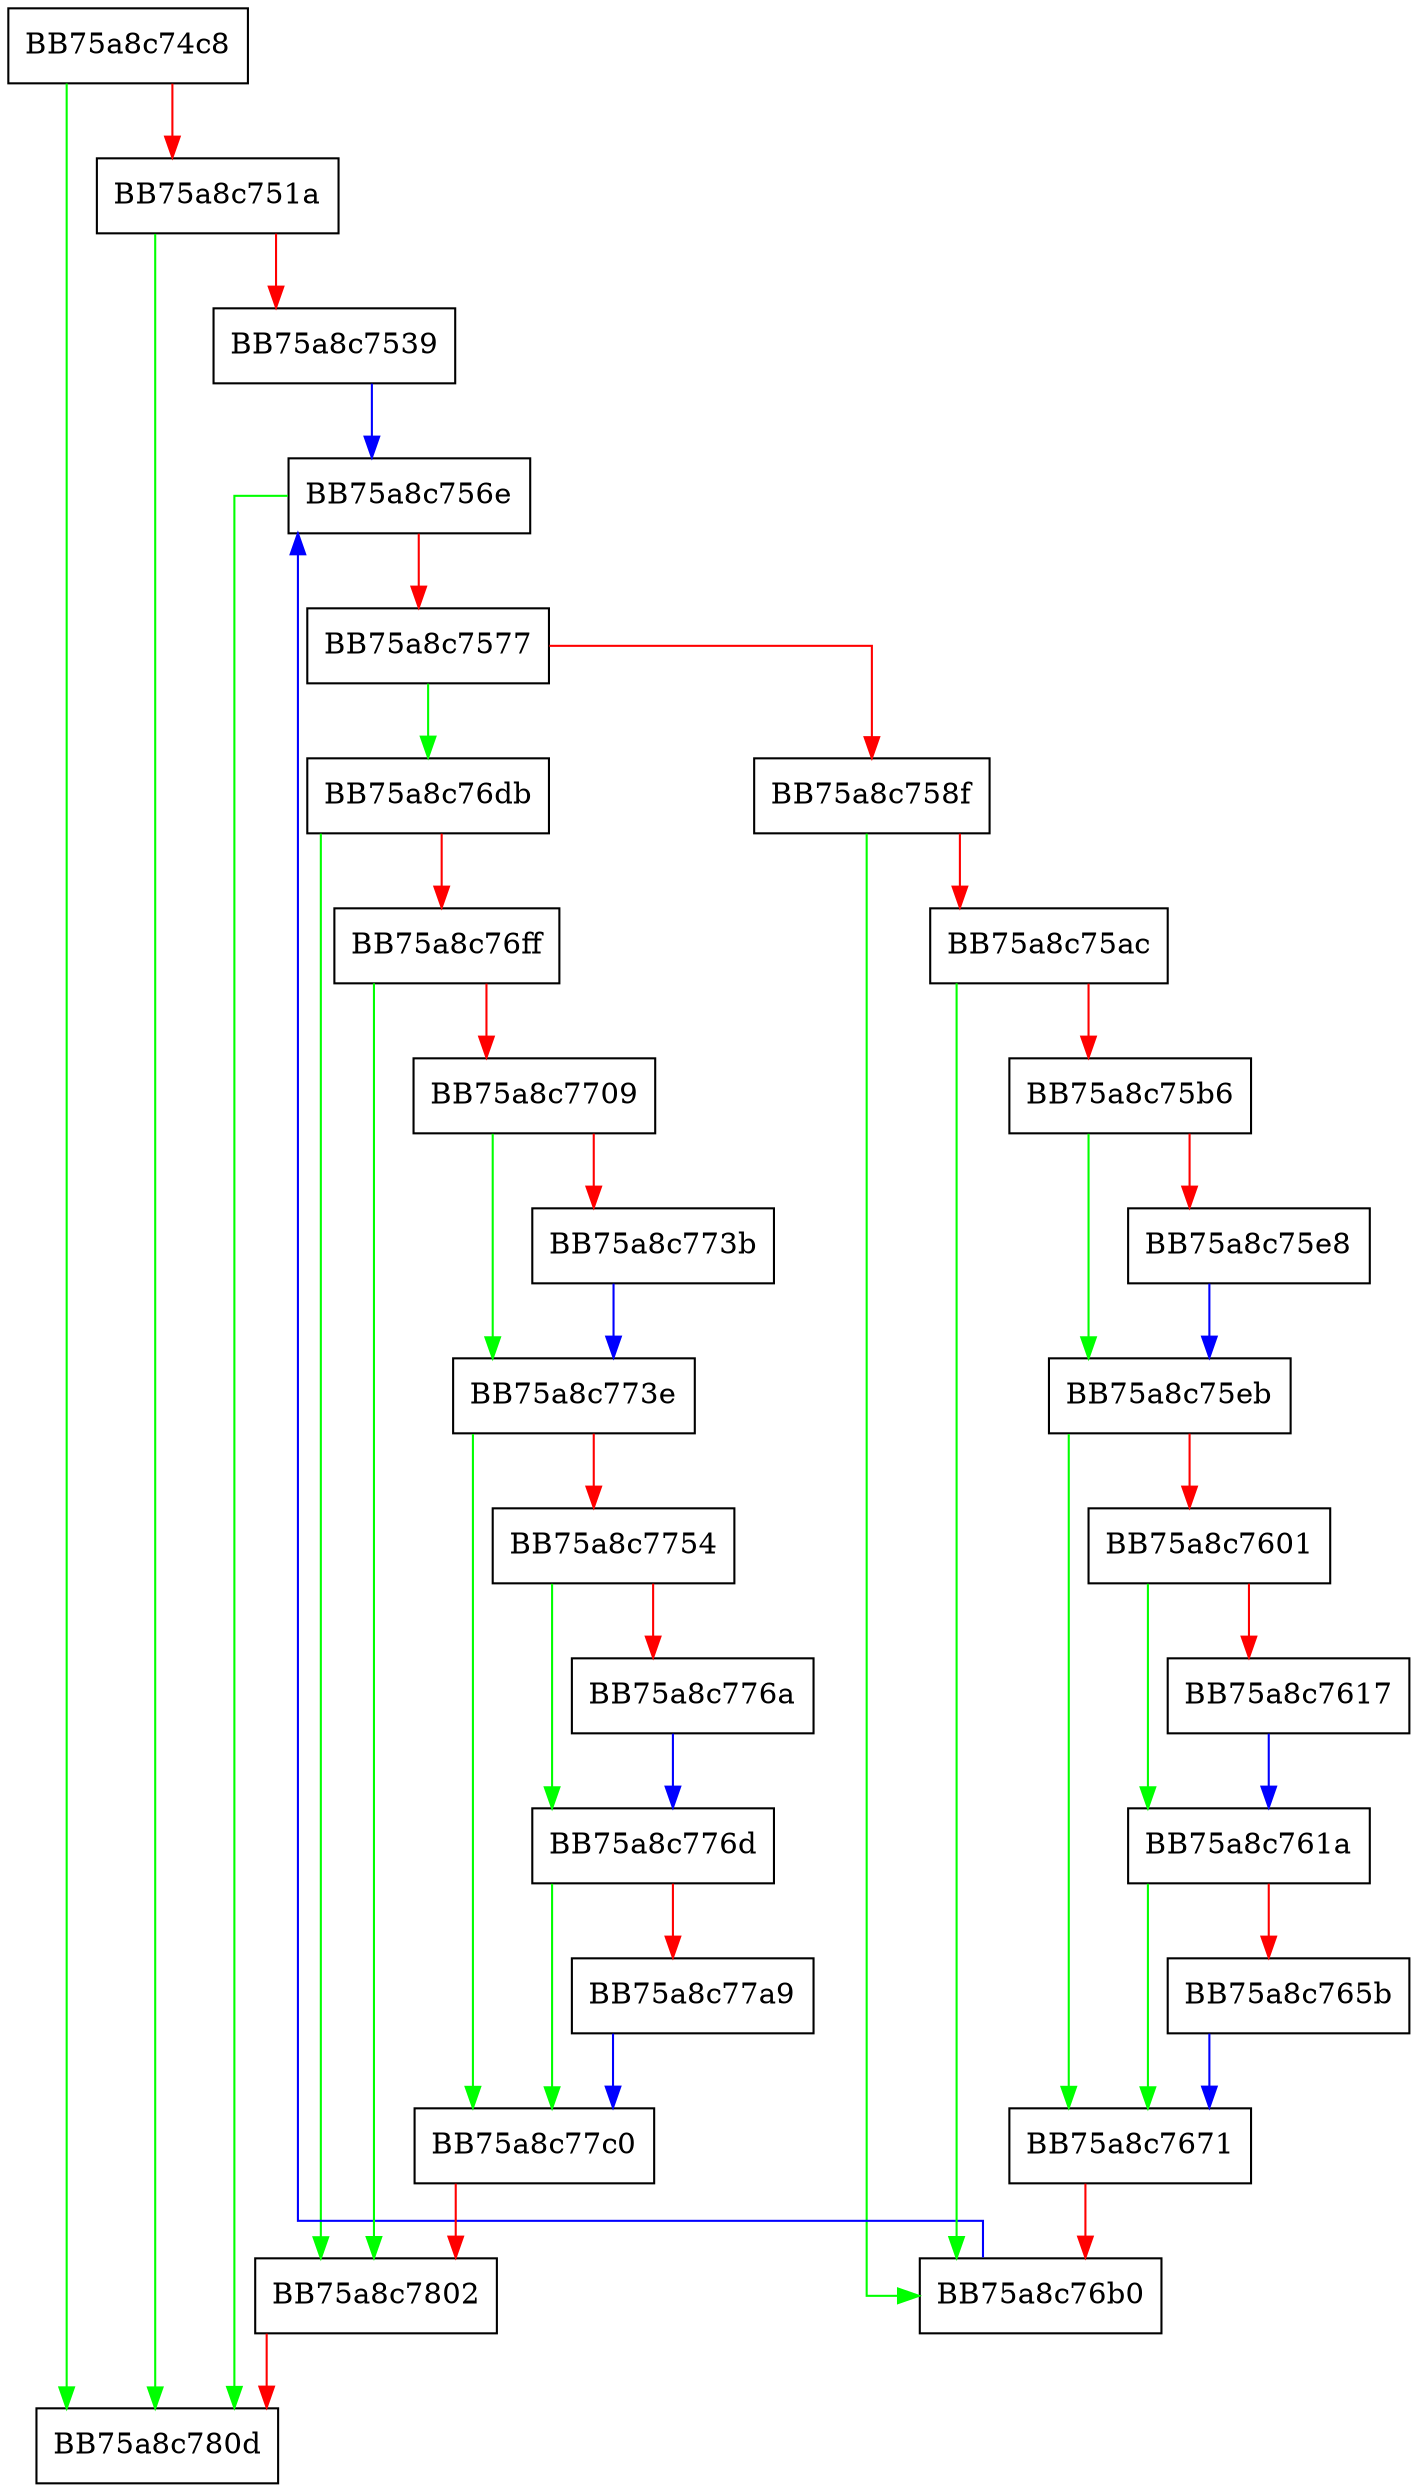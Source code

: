 digraph get_plugins_dependencies {
  node [shape="box"];
  graph [splines=ortho];
  BB75a8c74c8 -> BB75a8c780d [color="green"];
  BB75a8c74c8 -> BB75a8c751a [color="red"];
  BB75a8c751a -> BB75a8c780d [color="green"];
  BB75a8c751a -> BB75a8c7539 [color="red"];
  BB75a8c7539 -> BB75a8c756e [color="blue"];
  BB75a8c756e -> BB75a8c780d [color="green"];
  BB75a8c756e -> BB75a8c7577 [color="red"];
  BB75a8c7577 -> BB75a8c76db [color="green"];
  BB75a8c7577 -> BB75a8c758f [color="red"];
  BB75a8c758f -> BB75a8c76b0 [color="green"];
  BB75a8c758f -> BB75a8c75ac [color="red"];
  BB75a8c75ac -> BB75a8c76b0 [color="green"];
  BB75a8c75ac -> BB75a8c75b6 [color="red"];
  BB75a8c75b6 -> BB75a8c75eb [color="green"];
  BB75a8c75b6 -> BB75a8c75e8 [color="red"];
  BB75a8c75e8 -> BB75a8c75eb [color="blue"];
  BB75a8c75eb -> BB75a8c7671 [color="green"];
  BB75a8c75eb -> BB75a8c7601 [color="red"];
  BB75a8c7601 -> BB75a8c761a [color="green"];
  BB75a8c7601 -> BB75a8c7617 [color="red"];
  BB75a8c7617 -> BB75a8c761a [color="blue"];
  BB75a8c761a -> BB75a8c7671 [color="green"];
  BB75a8c761a -> BB75a8c765b [color="red"];
  BB75a8c765b -> BB75a8c7671 [color="blue"];
  BB75a8c7671 -> BB75a8c76b0 [color="red"];
  BB75a8c76b0 -> BB75a8c756e [color="blue"];
  BB75a8c76db -> BB75a8c7802 [color="green"];
  BB75a8c76db -> BB75a8c76ff [color="red"];
  BB75a8c76ff -> BB75a8c7802 [color="green"];
  BB75a8c76ff -> BB75a8c7709 [color="red"];
  BB75a8c7709 -> BB75a8c773e [color="green"];
  BB75a8c7709 -> BB75a8c773b [color="red"];
  BB75a8c773b -> BB75a8c773e [color="blue"];
  BB75a8c773e -> BB75a8c77c0 [color="green"];
  BB75a8c773e -> BB75a8c7754 [color="red"];
  BB75a8c7754 -> BB75a8c776d [color="green"];
  BB75a8c7754 -> BB75a8c776a [color="red"];
  BB75a8c776a -> BB75a8c776d [color="blue"];
  BB75a8c776d -> BB75a8c77c0 [color="green"];
  BB75a8c776d -> BB75a8c77a9 [color="red"];
  BB75a8c77a9 -> BB75a8c77c0 [color="blue"];
  BB75a8c77c0 -> BB75a8c7802 [color="red"];
  BB75a8c7802 -> BB75a8c780d [color="red"];
}